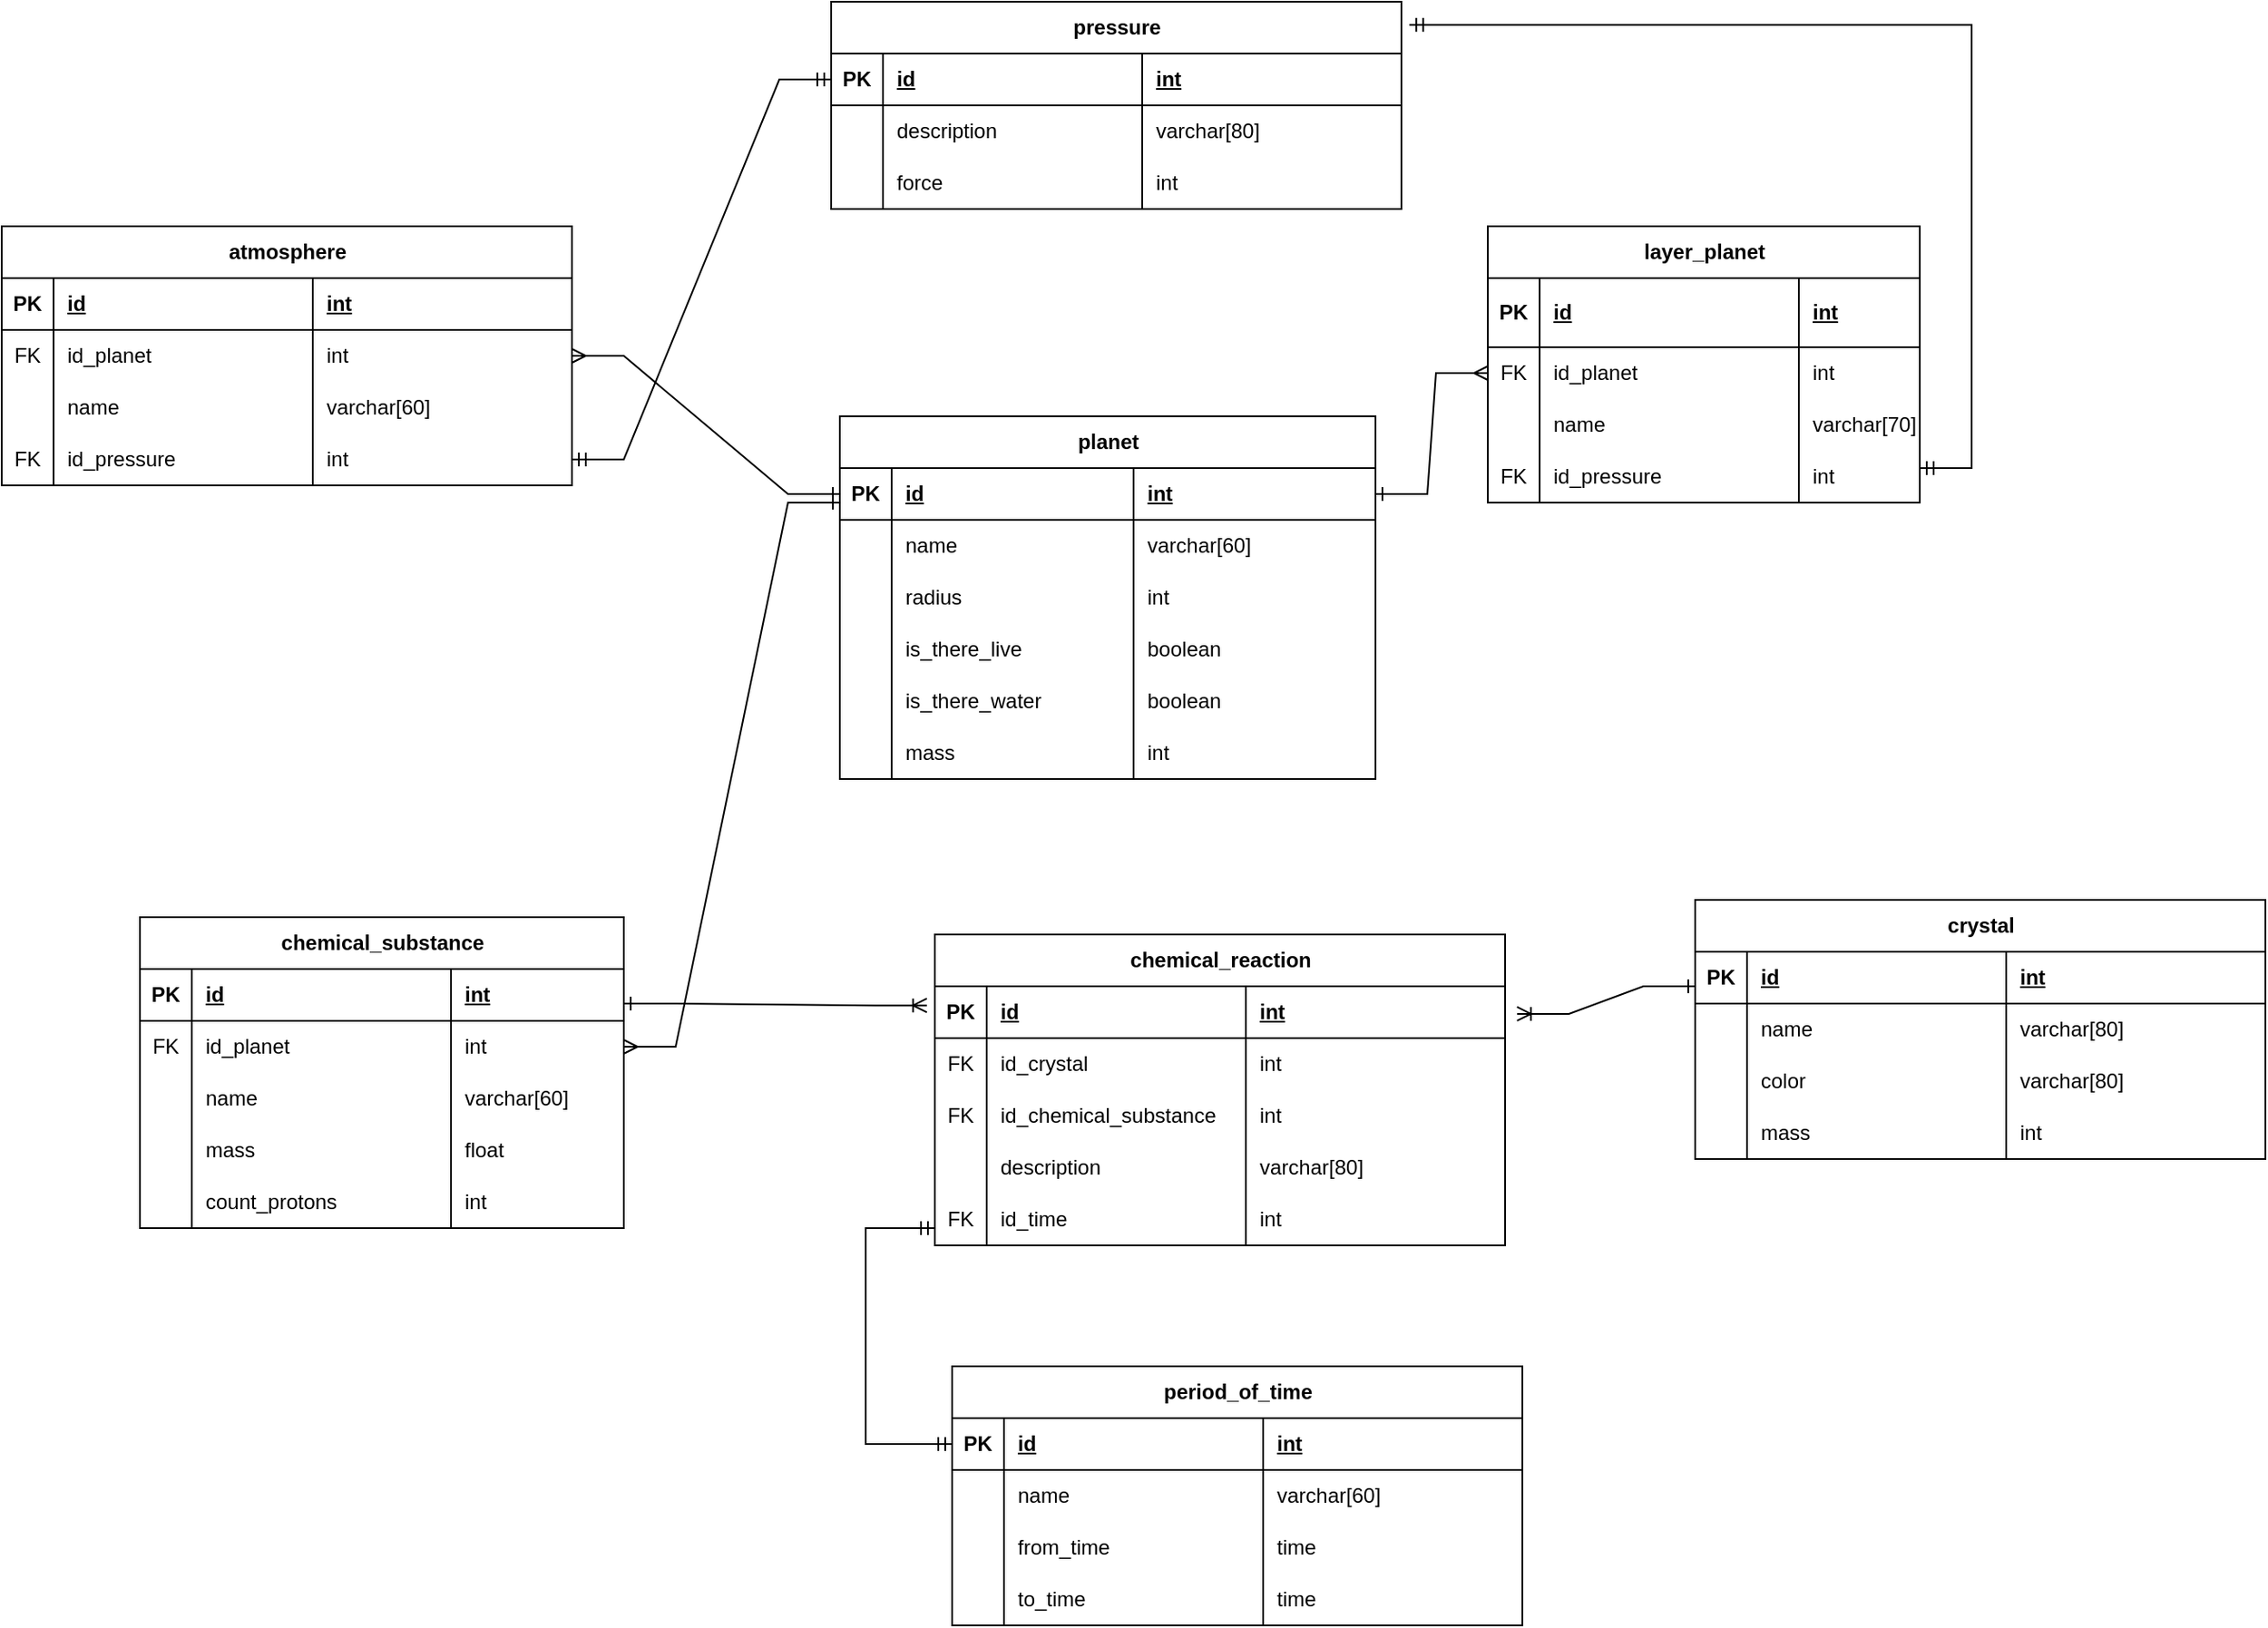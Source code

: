 <mxfile version="23.1.7" type="github">
  <diagram name="Page-1" id="sEF0sZVqAtdN_ilRNxeb">
    <mxGraphModel dx="2503" dy="998" grid="1" gridSize="10" guides="1" tooltips="1" connect="1" arrows="1" fold="1" page="1" pageScale="1" pageWidth="2000" pageHeight="2000" math="0" shadow="0">
      <root>
        <mxCell id="0" />
        <mxCell id="1" parent="0" />
        <mxCell id="3L9jaRIQEaaGkPaA2LNm-143" value="" style="edgeStyle=entityRelationEdgeStyle;fontSize=12;html=1;endArrow=ERone;startArrow=ERmany;rounded=0;endFill=0;exitX=1;exitY=0.5;exitDx=0;exitDy=0;" edge="1" parent="1" source="3L9jaRIQEaaGkPaA2LNm-86">
          <mxGeometry width="100" height="100" relative="1" as="geometry">
            <mxPoint x="670" y="930" as="sourcePoint" />
            <mxPoint x="915" y="620" as="targetPoint" />
          </mxGeometry>
        </mxCell>
        <mxCell id="3L9jaRIQEaaGkPaA2LNm-1" value="planet" style="shape=table;startSize=30;container=1;collapsible=1;childLayout=tableLayout;fixedRows=1;rowLines=0;fontStyle=1;align=center;resizeLast=1;html=1;verticalAlign=middle;horizontal=1;fontFamily=Helvetica;labelBorderColor=none;labelBackgroundColor=none;" vertex="1" parent="1">
          <mxGeometry x="915" y="570" width="310" height="210" as="geometry" />
        </mxCell>
        <mxCell id="3L9jaRIQEaaGkPaA2LNm-2" value="" style="shape=tableRow;horizontal=0;startSize=0;swimlaneHead=0;swimlaneBody=0;fillColor=none;collapsible=0;dropTarget=0;points=[[0,0.5],[1,0.5]];portConstraint=eastwest;top=0;left=0;right=0;bottom=1;" vertex="1" parent="3L9jaRIQEaaGkPaA2LNm-1">
          <mxGeometry y="30" width="310" height="30" as="geometry" />
        </mxCell>
        <mxCell id="3L9jaRIQEaaGkPaA2LNm-3" value="PK" style="shape=partialRectangle;connectable=0;fillColor=none;top=0;left=0;bottom=0;right=0;fontStyle=1;overflow=hidden;whiteSpace=wrap;html=1;" vertex="1" parent="3L9jaRIQEaaGkPaA2LNm-2">
          <mxGeometry width="30" height="30" as="geometry">
            <mxRectangle width="30" height="30" as="alternateBounds" />
          </mxGeometry>
        </mxCell>
        <mxCell id="3L9jaRIQEaaGkPaA2LNm-4" value="id" style="shape=partialRectangle;connectable=0;fillColor=none;top=0;left=0;bottom=0;right=0;align=left;spacingLeft=6;fontStyle=5;overflow=hidden;whiteSpace=wrap;html=1;" vertex="1" parent="3L9jaRIQEaaGkPaA2LNm-2">
          <mxGeometry x="30" width="140" height="30" as="geometry">
            <mxRectangle width="140" height="30" as="alternateBounds" />
          </mxGeometry>
        </mxCell>
        <mxCell id="3L9jaRIQEaaGkPaA2LNm-181" value="int" style="shape=partialRectangle;connectable=0;fillColor=none;top=0;left=0;bottom=0;right=0;align=left;spacingLeft=6;fontStyle=5;overflow=hidden;whiteSpace=wrap;html=1;" vertex="1" parent="3L9jaRIQEaaGkPaA2LNm-2">
          <mxGeometry x="170" width="140" height="30" as="geometry">
            <mxRectangle width="140" height="30" as="alternateBounds" />
          </mxGeometry>
        </mxCell>
        <mxCell id="3L9jaRIQEaaGkPaA2LNm-5" value="" style="shape=tableRow;horizontal=0;startSize=0;swimlaneHead=0;swimlaneBody=0;fillColor=none;collapsible=0;dropTarget=0;points=[[0,0.5],[1,0.5]];portConstraint=eastwest;top=0;left=0;right=0;bottom=0;" vertex="1" parent="3L9jaRIQEaaGkPaA2LNm-1">
          <mxGeometry y="60" width="310" height="30" as="geometry" />
        </mxCell>
        <mxCell id="3L9jaRIQEaaGkPaA2LNm-6" value="" style="shape=partialRectangle;connectable=0;fillColor=none;top=0;left=0;bottom=0;right=0;editable=1;overflow=hidden;whiteSpace=wrap;html=1;" vertex="1" parent="3L9jaRIQEaaGkPaA2LNm-5">
          <mxGeometry width="30" height="30" as="geometry">
            <mxRectangle width="30" height="30" as="alternateBounds" />
          </mxGeometry>
        </mxCell>
        <mxCell id="3L9jaRIQEaaGkPaA2LNm-7" value="name" style="shape=partialRectangle;connectable=0;fillColor=none;top=0;left=0;bottom=0;right=0;align=left;spacingLeft=6;overflow=hidden;whiteSpace=wrap;html=1;" vertex="1" parent="3L9jaRIQEaaGkPaA2LNm-5">
          <mxGeometry x="30" width="140" height="30" as="geometry">
            <mxRectangle width="140" height="30" as="alternateBounds" />
          </mxGeometry>
        </mxCell>
        <mxCell id="3L9jaRIQEaaGkPaA2LNm-182" value="varchar[60]" style="shape=partialRectangle;connectable=0;fillColor=none;top=0;left=0;bottom=0;right=0;align=left;spacingLeft=6;overflow=hidden;whiteSpace=wrap;html=1;" vertex="1" parent="3L9jaRIQEaaGkPaA2LNm-5">
          <mxGeometry x="170" width="140" height="30" as="geometry">
            <mxRectangle width="140" height="30" as="alternateBounds" />
          </mxGeometry>
        </mxCell>
        <mxCell id="3L9jaRIQEaaGkPaA2LNm-8" value="" style="shape=tableRow;horizontal=0;startSize=0;swimlaneHead=0;swimlaneBody=0;fillColor=none;collapsible=0;dropTarget=0;points=[[0,0.5],[1,0.5]];portConstraint=eastwest;top=0;left=0;right=0;bottom=0;" vertex="1" parent="3L9jaRIQEaaGkPaA2LNm-1">
          <mxGeometry y="90" width="310" height="30" as="geometry" />
        </mxCell>
        <mxCell id="3L9jaRIQEaaGkPaA2LNm-9" value="" style="shape=partialRectangle;connectable=0;fillColor=none;top=0;left=0;bottom=0;right=0;editable=1;overflow=hidden;whiteSpace=wrap;html=1;" vertex="1" parent="3L9jaRIQEaaGkPaA2LNm-8">
          <mxGeometry width="30" height="30" as="geometry">
            <mxRectangle width="30" height="30" as="alternateBounds" />
          </mxGeometry>
        </mxCell>
        <mxCell id="3L9jaRIQEaaGkPaA2LNm-10" value="radius" style="shape=partialRectangle;connectable=0;fillColor=none;top=0;left=0;bottom=0;right=0;align=left;spacingLeft=6;overflow=hidden;whiteSpace=wrap;html=1;" vertex="1" parent="3L9jaRIQEaaGkPaA2LNm-8">
          <mxGeometry x="30" width="140" height="30" as="geometry">
            <mxRectangle width="140" height="30" as="alternateBounds" />
          </mxGeometry>
        </mxCell>
        <mxCell id="3L9jaRIQEaaGkPaA2LNm-183" value="int" style="shape=partialRectangle;connectable=0;fillColor=none;top=0;left=0;bottom=0;right=0;align=left;spacingLeft=6;overflow=hidden;whiteSpace=wrap;html=1;" vertex="1" parent="3L9jaRIQEaaGkPaA2LNm-8">
          <mxGeometry x="170" width="140" height="30" as="geometry">
            <mxRectangle width="140" height="30" as="alternateBounds" />
          </mxGeometry>
        </mxCell>
        <mxCell id="3L9jaRIQEaaGkPaA2LNm-11" value="" style="shape=tableRow;horizontal=0;startSize=0;swimlaneHead=0;swimlaneBody=0;fillColor=none;collapsible=0;dropTarget=0;points=[[0,0.5],[1,0.5]];portConstraint=eastwest;top=0;left=0;right=0;bottom=0;" vertex="1" parent="3L9jaRIQEaaGkPaA2LNm-1">
          <mxGeometry y="120" width="310" height="30" as="geometry" />
        </mxCell>
        <mxCell id="3L9jaRIQEaaGkPaA2LNm-12" value="" style="shape=partialRectangle;connectable=0;fillColor=none;top=0;left=0;bottom=0;right=0;editable=1;overflow=hidden;whiteSpace=wrap;html=1;" vertex="1" parent="3L9jaRIQEaaGkPaA2LNm-11">
          <mxGeometry width="30" height="30" as="geometry">
            <mxRectangle width="30" height="30" as="alternateBounds" />
          </mxGeometry>
        </mxCell>
        <mxCell id="3L9jaRIQEaaGkPaA2LNm-13" value="is_there_live" style="shape=partialRectangle;connectable=0;fillColor=none;top=0;left=0;bottom=0;right=0;align=left;spacingLeft=6;overflow=hidden;whiteSpace=wrap;html=1;" vertex="1" parent="3L9jaRIQEaaGkPaA2LNm-11">
          <mxGeometry x="30" width="140" height="30" as="geometry">
            <mxRectangle width="140" height="30" as="alternateBounds" />
          </mxGeometry>
        </mxCell>
        <mxCell id="3L9jaRIQEaaGkPaA2LNm-184" value="boolean" style="shape=partialRectangle;connectable=0;fillColor=none;top=0;left=0;bottom=0;right=0;align=left;spacingLeft=6;overflow=hidden;whiteSpace=wrap;html=1;" vertex="1" parent="3L9jaRIQEaaGkPaA2LNm-11">
          <mxGeometry x="170" width="140" height="30" as="geometry">
            <mxRectangle width="140" height="30" as="alternateBounds" />
          </mxGeometry>
        </mxCell>
        <mxCell id="3L9jaRIQEaaGkPaA2LNm-37" style="shape=tableRow;horizontal=0;startSize=0;swimlaneHead=0;swimlaneBody=0;fillColor=none;collapsible=0;dropTarget=0;points=[[0,0.5],[1,0.5]];portConstraint=eastwest;top=0;left=0;right=0;bottom=0;" vertex="1" parent="3L9jaRIQEaaGkPaA2LNm-1">
          <mxGeometry y="150" width="310" height="30" as="geometry" />
        </mxCell>
        <mxCell id="3L9jaRIQEaaGkPaA2LNm-38" style="shape=partialRectangle;connectable=0;fillColor=none;top=0;left=0;bottom=0;right=0;editable=1;overflow=hidden;whiteSpace=wrap;html=1;" vertex="1" parent="3L9jaRIQEaaGkPaA2LNm-37">
          <mxGeometry width="30" height="30" as="geometry">
            <mxRectangle width="30" height="30" as="alternateBounds" />
          </mxGeometry>
        </mxCell>
        <mxCell id="3L9jaRIQEaaGkPaA2LNm-39" value="is_there_water" style="shape=partialRectangle;connectable=0;fillColor=none;top=0;left=0;bottom=0;right=0;align=left;spacingLeft=6;overflow=hidden;whiteSpace=wrap;html=1;" vertex="1" parent="3L9jaRIQEaaGkPaA2LNm-37">
          <mxGeometry x="30" width="140" height="30" as="geometry">
            <mxRectangle width="140" height="30" as="alternateBounds" />
          </mxGeometry>
        </mxCell>
        <mxCell id="3L9jaRIQEaaGkPaA2LNm-185" value="boolean" style="shape=partialRectangle;connectable=0;fillColor=none;top=0;left=0;bottom=0;right=0;align=left;spacingLeft=6;overflow=hidden;whiteSpace=wrap;html=1;" vertex="1" parent="3L9jaRIQEaaGkPaA2LNm-37">
          <mxGeometry x="170" width="140" height="30" as="geometry">
            <mxRectangle width="140" height="30" as="alternateBounds" />
          </mxGeometry>
        </mxCell>
        <mxCell id="3L9jaRIQEaaGkPaA2LNm-40" style="shape=tableRow;horizontal=0;startSize=0;swimlaneHead=0;swimlaneBody=0;fillColor=none;collapsible=0;dropTarget=0;points=[[0,0.5],[1,0.5]];portConstraint=eastwest;top=0;left=0;right=0;bottom=0;" vertex="1" parent="3L9jaRIQEaaGkPaA2LNm-1">
          <mxGeometry y="180" width="310" height="30" as="geometry" />
        </mxCell>
        <mxCell id="3L9jaRIQEaaGkPaA2LNm-41" style="shape=partialRectangle;connectable=0;fillColor=none;top=0;left=0;bottom=0;right=0;editable=1;overflow=hidden;whiteSpace=wrap;html=1;" vertex="1" parent="3L9jaRIQEaaGkPaA2LNm-40">
          <mxGeometry width="30" height="30" as="geometry">
            <mxRectangle width="30" height="30" as="alternateBounds" />
          </mxGeometry>
        </mxCell>
        <mxCell id="3L9jaRIQEaaGkPaA2LNm-42" value="mass" style="shape=partialRectangle;connectable=0;fillColor=none;top=0;left=0;bottom=0;right=0;align=left;spacingLeft=6;overflow=hidden;whiteSpace=wrap;html=1;" vertex="1" parent="3L9jaRIQEaaGkPaA2LNm-40">
          <mxGeometry x="30" width="140" height="30" as="geometry">
            <mxRectangle width="140" height="30" as="alternateBounds" />
          </mxGeometry>
        </mxCell>
        <mxCell id="3L9jaRIQEaaGkPaA2LNm-186" value="int" style="shape=partialRectangle;connectable=0;fillColor=none;top=0;left=0;bottom=0;right=0;align=left;spacingLeft=6;overflow=hidden;whiteSpace=wrap;html=1;" vertex="1" parent="3L9jaRIQEaaGkPaA2LNm-40">
          <mxGeometry x="170" width="140" height="30" as="geometry">
            <mxRectangle width="140" height="30" as="alternateBounds" />
          </mxGeometry>
        </mxCell>
        <mxCell id="3L9jaRIQEaaGkPaA2LNm-43" value="pressure" style="shape=table;startSize=30;container=1;collapsible=1;childLayout=tableLayout;fixedRows=1;rowLines=0;fontStyle=1;align=center;resizeLast=1;html=1;" vertex="1" parent="1">
          <mxGeometry x="910" y="330" width="330" height="120" as="geometry" />
        </mxCell>
        <mxCell id="3L9jaRIQEaaGkPaA2LNm-44" value="" style="shape=tableRow;horizontal=0;startSize=0;swimlaneHead=0;swimlaneBody=0;fillColor=none;collapsible=0;dropTarget=0;points=[[0,0.5],[1,0.5]];portConstraint=eastwest;top=0;left=0;right=0;bottom=1;" vertex="1" parent="3L9jaRIQEaaGkPaA2LNm-43">
          <mxGeometry y="30" width="330" height="30" as="geometry" />
        </mxCell>
        <mxCell id="3L9jaRIQEaaGkPaA2LNm-45" value="PK" style="shape=partialRectangle;connectable=0;fillColor=none;top=0;left=0;bottom=0;right=0;fontStyle=1;overflow=hidden;whiteSpace=wrap;html=1;" vertex="1" parent="3L9jaRIQEaaGkPaA2LNm-44">
          <mxGeometry width="30" height="30" as="geometry">
            <mxRectangle width="30" height="30" as="alternateBounds" />
          </mxGeometry>
        </mxCell>
        <mxCell id="3L9jaRIQEaaGkPaA2LNm-46" value="id" style="shape=partialRectangle;connectable=0;fillColor=none;top=0;left=0;bottom=0;right=0;align=left;spacingLeft=6;fontStyle=5;overflow=hidden;whiteSpace=wrap;html=1;" vertex="1" parent="3L9jaRIQEaaGkPaA2LNm-44">
          <mxGeometry x="30" width="150" height="30" as="geometry">
            <mxRectangle width="150" height="30" as="alternateBounds" />
          </mxGeometry>
        </mxCell>
        <mxCell id="3L9jaRIQEaaGkPaA2LNm-173" value="int" style="shape=partialRectangle;connectable=0;fillColor=none;top=0;left=0;bottom=0;right=0;align=left;spacingLeft=6;fontStyle=5;overflow=hidden;whiteSpace=wrap;html=1;" vertex="1" parent="3L9jaRIQEaaGkPaA2LNm-44">
          <mxGeometry x="180" width="150" height="30" as="geometry">
            <mxRectangle width="150" height="30" as="alternateBounds" />
          </mxGeometry>
        </mxCell>
        <mxCell id="3L9jaRIQEaaGkPaA2LNm-47" value="" style="shape=tableRow;horizontal=0;startSize=0;swimlaneHead=0;swimlaneBody=0;fillColor=none;collapsible=0;dropTarget=0;points=[[0,0.5],[1,0.5]];portConstraint=eastwest;top=0;left=0;right=0;bottom=0;" vertex="1" parent="3L9jaRIQEaaGkPaA2LNm-43">
          <mxGeometry y="60" width="330" height="30" as="geometry" />
        </mxCell>
        <mxCell id="3L9jaRIQEaaGkPaA2LNm-48" value="" style="shape=partialRectangle;connectable=0;fillColor=none;top=0;left=0;bottom=0;right=0;editable=1;overflow=hidden;whiteSpace=wrap;html=1;" vertex="1" parent="3L9jaRIQEaaGkPaA2LNm-47">
          <mxGeometry width="30" height="30" as="geometry">
            <mxRectangle width="30" height="30" as="alternateBounds" />
          </mxGeometry>
        </mxCell>
        <mxCell id="3L9jaRIQEaaGkPaA2LNm-49" value="description" style="shape=partialRectangle;connectable=0;fillColor=none;top=0;left=0;bottom=0;right=0;align=left;spacingLeft=6;overflow=hidden;whiteSpace=wrap;html=1;" vertex="1" parent="3L9jaRIQEaaGkPaA2LNm-47">
          <mxGeometry x="30" width="150" height="30" as="geometry">
            <mxRectangle width="150" height="30" as="alternateBounds" />
          </mxGeometry>
        </mxCell>
        <mxCell id="3L9jaRIQEaaGkPaA2LNm-174" value="varchar[80]" style="shape=partialRectangle;connectable=0;fillColor=none;top=0;left=0;bottom=0;right=0;align=left;spacingLeft=6;overflow=hidden;whiteSpace=wrap;html=1;" vertex="1" parent="3L9jaRIQEaaGkPaA2LNm-47">
          <mxGeometry x="180" width="150" height="30" as="geometry">
            <mxRectangle width="150" height="30" as="alternateBounds" />
          </mxGeometry>
        </mxCell>
        <mxCell id="3L9jaRIQEaaGkPaA2LNm-50" value="" style="shape=tableRow;horizontal=0;startSize=0;swimlaneHead=0;swimlaneBody=0;fillColor=none;collapsible=0;dropTarget=0;points=[[0,0.5],[1,0.5]];portConstraint=eastwest;top=0;left=0;right=0;bottom=0;" vertex="1" parent="3L9jaRIQEaaGkPaA2LNm-43">
          <mxGeometry y="90" width="330" height="30" as="geometry" />
        </mxCell>
        <mxCell id="3L9jaRIQEaaGkPaA2LNm-51" value="" style="shape=partialRectangle;connectable=0;fillColor=none;top=0;left=0;bottom=0;right=0;editable=1;overflow=hidden;whiteSpace=wrap;html=1;" vertex="1" parent="3L9jaRIQEaaGkPaA2LNm-50">
          <mxGeometry width="30" height="30" as="geometry">
            <mxRectangle width="30" height="30" as="alternateBounds" />
          </mxGeometry>
        </mxCell>
        <mxCell id="3L9jaRIQEaaGkPaA2LNm-52" value="force" style="shape=partialRectangle;connectable=0;fillColor=none;top=0;left=0;bottom=0;right=0;align=left;spacingLeft=6;overflow=hidden;whiteSpace=wrap;html=1;" vertex="1" parent="3L9jaRIQEaaGkPaA2LNm-50">
          <mxGeometry x="30" width="150" height="30" as="geometry">
            <mxRectangle width="150" height="30" as="alternateBounds" />
          </mxGeometry>
        </mxCell>
        <mxCell id="3L9jaRIQEaaGkPaA2LNm-175" value="int" style="shape=partialRectangle;connectable=0;fillColor=none;top=0;left=0;bottom=0;right=0;align=left;spacingLeft=6;overflow=hidden;whiteSpace=wrap;html=1;" vertex="1" parent="3L9jaRIQEaaGkPaA2LNm-50">
          <mxGeometry x="180" width="150" height="30" as="geometry">
            <mxRectangle width="150" height="30" as="alternateBounds" />
          </mxGeometry>
        </mxCell>
        <mxCell id="3L9jaRIQEaaGkPaA2LNm-56" value="layer_planet" style="shape=table;startSize=30;container=1;collapsible=1;childLayout=tableLayout;fixedRows=1;rowLines=0;fontStyle=1;align=center;resizeLast=1;html=1;" vertex="1" parent="1">
          <mxGeometry x="1290" y="460" width="250" height="160" as="geometry" />
        </mxCell>
        <mxCell id="3L9jaRIQEaaGkPaA2LNm-57" value="" style="shape=tableRow;horizontal=0;startSize=0;swimlaneHead=0;swimlaneBody=0;fillColor=none;collapsible=0;dropTarget=0;points=[[0,0.5],[1,0.5]];portConstraint=eastwest;top=0;left=0;right=0;bottom=1;" vertex="1" parent="3L9jaRIQEaaGkPaA2LNm-56">
          <mxGeometry y="30" width="250" height="40" as="geometry" />
        </mxCell>
        <mxCell id="3L9jaRIQEaaGkPaA2LNm-58" value="PK" style="shape=partialRectangle;connectable=0;fillColor=none;top=0;left=0;bottom=0;right=0;fontStyle=1;overflow=hidden;whiteSpace=wrap;html=1;" vertex="1" parent="3L9jaRIQEaaGkPaA2LNm-57">
          <mxGeometry width="30" height="40" as="geometry">
            <mxRectangle width="30" height="40" as="alternateBounds" />
          </mxGeometry>
        </mxCell>
        <mxCell id="3L9jaRIQEaaGkPaA2LNm-59" value="id" style="shape=partialRectangle;connectable=0;fillColor=none;top=0;left=0;bottom=0;right=0;align=left;spacingLeft=6;fontStyle=5;overflow=hidden;whiteSpace=wrap;html=1;" vertex="1" parent="3L9jaRIQEaaGkPaA2LNm-57">
          <mxGeometry x="30" width="150" height="40" as="geometry">
            <mxRectangle width="150" height="40" as="alternateBounds" />
          </mxGeometry>
        </mxCell>
        <mxCell id="3L9jaRIQEaaGkPaA2LNm-177" value="int" style="shape=partialRectangle;connectable=0;fillColor=none;top=0;left=0;bottom=0;right=0;align=left;spacingLeft=6;fontStyle=5;overflow=hidden;whiteSpace=wrap;html=1;" vertex="1" parent="3L9jaRIQEaaGkPaA2LNm-57">
          <mxGeometry x="180" width="70" height="40" as="geometry">
            <mxRectangle width="70" height="40" as="alternateBounds" />
          </mxGeometry>
        </mxCell>
        <mxCell id="3L9jaRIQEaaGkPaA2LNm-60" value="" style="shape=tableRow;horizontal=0;startSize=0;swimlaneHead=0;swimlaneBody=0;fillColor=none;collapsible=0;dropTarget=0;points=[[0,0.5],[1,0.5]];portConstraint=eastwest;top=0;left=0;right=0;bottom=0;" vertex="1" parent="3L9jaRIQEaaGkPaA2LNm-56">
          <mxGeometry y="70" width="250" height="30" as="geometry" />
        </mxCell>
        <mxCell id="3L9jaRIQEaaGkPaA2LNm-61" value="FK" style="shape=partialRectangle;connectable=0;fillColor=none;top=0;left=0;bottom=0;right=0;editable=1;overflow=hidden;whiteSpace=wrap;html=1;" vertex="1" parent="3L9jaRIQEaaGkPaA2LNm-60">
          <mxGeometry width="30" height="30" as="geometry">
            <mxRectangle width="30" height="30" as="alternateBounds" />
          </mxGeometry>
        </mxCell>
        <mxCell id="3L9jaRIQEaaGkPaA2LNm-62" value="id_planet" style="shape=partialRectangle;connectable=0;fillColor=none;top=0;left=0;bottom=0;right=0;align=left;spacingLeft=6;overflow=hidden;whiteSpace=wrap;html=1;" vertex="1" parent="3L9jaRIQEaaGkPaA2LNm-60">
          <mxGeometry x="30" width="150" height="30" as="geometry">
            <mxRectangle width="150" height="30" as="alternateBounds" />
          </mxGeometry>
        </mxCell>
        <mxCell id="3L9jaRIQEaaGkPaA2LNm-178" value="int" style="shape=partialRectangle;connectable=0;fillColor=none;top=0;left=0;bottom=0;right=0;align=left;spacingLeft=6;overflow=hidden;whiteSpace=wrap;html=1;" vertex="1" parent="3L9jaRIQEaaGkPaA2LNm-60">
          <mxGeometry x="180" width="70" height="30" as="geometry">
            <mxRectangle width="70" height="30" as="alternateBounds" />
          </mxGeometry>
        </mxCell>
        <mxCell id="3L9jaRIQEaaGkPaA2LNm-63" value="" style="shape=tableRow;horizontal=0;startSize=0;swimlaneHead=0;swimlaneBody=0;fillColor=none;collapsible=0;dropTarget=0;points=[[0,0.5],[1,0.5]];portConstraint=eastwest;top=0;left=0;right=0;bottom=0;" vertex="1" parent="3L9jaRIQEaaGkPaA2LNm-56">
          <mxGeometry y="100" width="250" height="30" as="geometry" />
        </mxCell>
        <mxCell id="3L9jaRIQEaaGkPaA2LNm-64" value="" style="shape=partialRectangle;connectable=0;fillColor=none;top=0;left=0;bottom=0;right=0;editable=1;overflow=hidden;whiteSpace=wrap;html=1;" vertex="1" parent="3L9jaRIQEaaGkPaA2LNm-63">
          <mxGeometry width="30" height="30" as="geometry">
            <mxRectangle width="30" height="30" as="alternateBounds" />
          </mxGeometry>
        </mxCell>
        <mxCell id="3L9jaRIQEaaGkPaA2LNm-65" value="name" style="shape=partialRectangle;connectable=0;fillColor=none;top=0;left=0;bottom=0;right=0;align=left;spacingLeft=6;overflow=hidden;whiteSpace=wrap;html=1;" vertex="1" parent="3L9jaRIQEaaGkPaA2LNm-63">
          <mxGeometry x="30" width="150" height="30" as="geometry">
            <mxRectangle width="150" height="30" as="alternateBounds" />
          </mxGeometry>
        </mxCell>
        <mxCell id="3L9jaRIQEaaGkPaA2LNm-179" value="varchar[70]" style="shape=partialRectangle;connectable=0;fillColor=none;top=0;left=0;bottom=0;right=0;align=left;spacingLeft=6;overflow=hidden;whiteSpace=wrap;html=1;" vertex="1" parent="3L9jaRIQEaaGkPaA2LNm-63">
          <mxGeometry x="180" width="70" height="30" as="geometry">
            <mxRectangle width="70" height="30" as="alternateBounds" />
          </mxGeometry>
        </mxCell>
        <mxCell id="3L9jaRIQEaaGkPaA2LNm-66" value="" style="shape=tableRow;horizontal=0;startSize=0;swimlaneHead=0;swimlaneBody=0;fillColor=none;collapsible=0;dropTarget=0;points=[[0,0.5],[1,0.5]];portConstraint=eastwest;top=0;left=0;right=0;bottom=0;" vertex="1" parent="3L9jaRIQEaaGkPaA2LNm-56">
          <mxGeometry y="130" width="250" height="30" as="geometry" />
        </mxCell>
        <mxCell id="3L9jaRIQEaaGkPaA2LNm-67" value="FK" style="shape=partialRectangle;connectable=0;fillColor=none;top=0;left=0;bottom=0;right=0;editable=1;overflow=hidden;whiteSpace=wrap;html=1;" vertex="1" parent="3L9jaRIQEaaGkPaA2LNm-66">
          <mxGeometry width="30" height="30" as="geometry">
            <mxRectangle width="30" height="30" as="alternateBounds" />
          </mxGeometry>
        </mxCell>
        <mxCell id="3L9jaRIQEaaGkPaA2LNm-68" value="id_pressure" style="shape=partialRectangle;connectable=0;fillColor=none;top=0;left=0;bottom=0;right=0;align=left;spacingLeft=6;overflow=hidden;whiteSpace=wrap;html=1;" vertex="1" parent="3L9jaRIQEaaGkPaA2LNm-66">
          <mxGeometry x="30" width="150" height="30" as="geometry">
            <mxRectangle width="150" height="30" as="alternateBounds" />
          </mxGeometry>
        </mxCell>
        <mxCell id="3L9jaRIQEaaGkPaA2LNm-180" value="int" style="shape=partialRectangle;connectable=0;fillColor=none;top=0;left=0;bottom=0;right=0;align=left;spacingLeft=6;overflow=hidden;whiteSpace=wrap;html=1;" vertex="1" parent="3L9jaRIQEaaGkPaA2LNm-66">
          <mxGeometry x="180" width="70" height="30" as="geometry">
            <mxRectangle width="70" height="30" as="alternateBounds" />
          </mxGeometry>
        </mxCell>
        <mxCell id="3L9jaRIQEaaGkPaA2LNm-69" value="atmosphere" style="shape=table;startSize=30;container=1;collapsible=1;childLayout=tableLayout;fixedRows=1;rowLines=0;fontStyle=1;align=center;resizeLast=1;html=1;" vertex="1" parent="1">
          <mxGeometry x="430" y="460" width="330" height="150" as="geometry" />
        </mxCell>
        <mxCell id="3L9jaRIQEaaGkPaA2LNm-70" value="" style="shape=tableRow;horizontal=0;startSize=0;swimlaneHead=0;swimlaneBody=0;fillColor=none;collapsible=0;dropTarget=0;points=[[0,0.5],[1,0.5]];portConstraint=eastwest;top=0;left=0;right=0;bottom=1;" vertex="1" parent="3L9jaRIQEaaGkPaA2LNm-69">
          <mxGeometry y="30" width="330" height="30" as="geometry" />
        </mxCell>
        <mxCell id="3L9jaRIQEaaGkPaA2LNm-71" value="PK" style="shape=partialRectangle;connectable=0;fillColor=none;top=0;left=0;bottom=0;right=0;fontStyle=1;overflow=hidden;whiteSpace=wrap;html=1;" vertex="1" parent="3L9jaRIQEaaGkPaA2LNm-70">
          <mxGeometry width="30" height="30" as="geometry">
            <mxRectangle width="30" height="30" as="alternateBounds" />
          </mxGeometry>
        </mxCell>
        <mxCell id="3L9jaRIQEaaGkPaA2LNm-72" value="id" style="shape=partialRectangle;connectable=0;fillColor=none;top=0;left=0;bottom=0;right=0;align=left;spacingLeft=6;fontStyle=5;overflow=hidden;whiteSpace=wrap;html=1;" vertex="1" parent="3L9jaRIQEaaGkPaA2LNm-70">
          <mxGeometry x="30" width="150" height="30" as="geometry">
            <mxRectangle width="150" height="30" as="alternateBounds" />
          </mxGeometry>
        </mxCell>
        <mxCell id="3L9jaRIQEaaGkPaA2LNm-166" value="int" style="shape=partialRectangle;connectable=0;fillColor=none;top=0;left=0;bottom=0;right=0;align=left;spacingLeft=6;fontStyle=5;overflow=hidden;whiteSpace=wrap;html=1;" vertex="1" parent="3L9jaRIQEaaGkPaA2LNm-70">
          <mxGeometry x="180" width="150" height="30" as="geometry">
            <mxRectangle width="150" height="30" as="alternateBounds" />
          </mxGeometry>
        </mxCell>
        <mxCell id="3L9jaRIQEaaGkPaA2LNm-73" value="" style="shape=tableRow;horizontal=0;startSize=0;swimlaneHead=0;swimlaneBody=0;fillColor=none;collapsible=0;dropTarget=0;points=[[0,0.5],[1,0.5]];portConstraint=eastwest;top=0;left=0;right=0;bottom=0;" vertex="1" parent="3L9jaRIQEaaGkPaA2LNm-69">
          <mxGeometry y="60" width="330" height="30" as="geometry" />
        </mxCell>
        <mxCell id="3L9jaRIQEaaGkPaA2LNm-74" value="FK" style="shape=partialRectangle;connectable=0;fillColor=none;top=0;left=0;bottom=0;right=0;editable=1;overflow=hidden;whiteSpace=wrap;html=1;" vertex="1" parent="3L9jaRIQEaaGkPaA2LNm-73">
          <mxGeometry width="30" height="30" as="geometry">
            <mxRectangle width="30" height="30" as="alternateBounds" />
          </mxGeometry>
        </mxCell>
        <mxCell id="3L9jaRIQEaaGkPaA2LNm-75" value="id_planet" style="shape=partialRectangle;connectable=0;fillColor=none;top=0;left=0;bottom=0;right=0;align=left;spacingLeft=6;overflow=hidden;whiteSpace=wrap;html=1;" vertex="1" parent="3L9jaRIQEaaGkPaA2LNm-73">
          <mxGeometry x="30" width="150" height="30" as="geometry">
            <mxRectangle width="150" height="30" as="alternateBounds" />
          </mxGeometry>
        </mxCell>
        <mxCell id="3L9jaRIQEaaGkPaA2LNm-167" value="int" style="shape=partialRectangle;connectable=0;fillColor=none;top=0;left=0;bottom=0;right=0;align=left;spacingLeft=6;overflow=hidden;whiteSpace=wrap;html=1;" vertex="1" parent="3L9jaRIQEaaGkPaA2LNm-73">
          <mxGeometry x="180" width="150" height="30" as="geometry">
            <mxRectangle width="150" height="30" as="alternateBounds" />
          </mxGeometry>
        </mxCell>
        <mxCell id="3L9jaRIQEaaGkPaA2LNm-76" value="" style="shape=tableRow;horizontal=0;startSize=0;swimlaneHead=0;swimlaneBody=0;fillColor=none;collapsible=0;dropTarget=0;points=[[0,0.5],[1,0.5]];portConstraint=eastwest;top=0;left=0;right=0;bottom=0;" vertex="1" parent="3L9jaRIQEaaGkPaA2LNm-69">
          <mxGeometry y="90" width="330" height="30" as="geometry" />
        </mxCell>
        <mxCell id="3L9jaRIQEaaGkPaA2LNm-77" value="" style="shape=partialRectangle;connectable=0;fillColor=none;top=0;left=0;bottom=0;right=0;editable=1;overflow=hidden;whiteSpace=wrap;html=1;" vertex="1" parent="3L9jaRIQEaaGkPaA2LNm-76">
          <mxGeometry width="30" height="30" as="geometry">
            <mxRectangle width="30" height="30" as="alternateBounds" />
          </mxGeometry>
        </mxCell>
        <mxCell id="3L9jaRIQEaaGkPaA2LNm-78" value="name" style="shape=partialRectangle;connectable=0;fillColor=none;top=0;left=0;bottom=0;right=0;align=left;spacingLeft=6;overflow=hidden;whiteSpace=wrap;html=1;" vertex="1" parent="3L9jaRIQEaaGkPaA2LNm-76">
          <mxGeometry x="30" width="150" height="30" as="geometry">
            <mxRectangle width="150" height="30" as="alternateBounds" />
          </mxGeometry>
        </mxCell>
        <mxCell id="3L9jaRIQEaaGkPaA2LNm-168" value="varchar[60]" style="shape=partialRectangle;connectable=0;fillColor=none;top=0;left=0;bottom=0;right=0;align=left;spacingLeft=6;overflow=hidden;whiteSpace=wrap;html=1;" vertex="1" parent="3L9jaRIQEaaGkPaA2LNm-76">
          <mxGeometry x="180" width="150" height="30" as="geometry">
            <mxRectangle width="150" height="30" as="alternateBounds" />
          </mxGeometry>
        </mxCell>
        <mxCell id="3L9jaRIQEaaGkPaA2LNm-79" value="" style="shape=tableRow;horizontal=0;startSize=0;swimlaneHead=0;swimlaneBody=0;fillColor=none;collapsible=0;dropTarget=0;points=[[0,0.5],[1,0.5]];portConstraint=eastwest;top=0;left=0;right=0;bottom=0;" vertex="1" parent="3L9jaRIQEaaGkPaA2LNm-69">
          <mxGeometry y="120" width="330" height="30" as="geometry" />
        </mxCell>
        <mxCell id="3L9jaRIQEaaGkPaA2LNm-80" value="FK" style="shape=partialRectangle;connectable=0;fillColor=none;top=0;left=0;bottom=0;right=0;editable=1;overflow=hidden;whiteSpace=wrap;html=1;" vertex="1" parent="3L9jaRIQEaaGkPaA2LNm-79">
          <mxGeometry width="30" height="30" as="geometry">
            <mxRectangle width="30" height="30" as="alternateBounds" />
          </mxGeometry>
        </mxCell>
        <mxCell id="3L9jaRIQEaaGkPaA2LNm-81" value="id_pressure" style="shape=partialRectangle;connectable=0;fillColor=none;top=0;left=0;bottom=0;right=0;align=left;spacingLeft=6;overflow=hidden;whiteSpace=wrap;html=1;" vertex="1" parent="3L9jaRIQEaaGkPaA2LNm-79">
          <mxGeometry x="30" width="150" height="30" as="geometry">
            <mxRectangle width="150" height="30" as="alternateBounds" />
          </mxGeometry>
        </mxCell>
        <mxCell id="3L9jaRIQEaaGkPaA2LNm-169" value="int" style="shape=partialRectangle;connectable=0;fillColor=none;top=0;left=0;bottom=0;right=0;align=left;spacingLeft=6;overflow=hidden;whiteSpace=wrap;html=1;" vertex="1" parent="3L9jaRIQEaaGkPaA2LNm-79">
          <mxGeometry x="180" width="150" height="30" as="geometry">
            <mxRectangle width="150" height="30" as="alternateBounds" />
          </mxGeometry>
        </mxCell>
        <mxCell id="3L9jaRIQEaaGkPaA2LNm-82" value="chemical_substance" style="shape=table;startSize=30;container=1;collapsible=1;childLayout=tableLayout;fixedRows=1;rowLines=0;fontStyle=1;align=center;resizeLast=1;html=1;" vertex="1" parent="1">
          <mxGeometry x="510" y="860" width="280" height="180" as="geometry" />
        </mxCell>
        <mxCell id="3L9jaRIQEaaGkPaA2LNm-83" value="" style="shape=tableRow;horizontal=0;startSize=0;swimlaneHead=0;swimlaneBody=0;fillColor=none;collapsible=0;dropTarget=0;points=[[0,0.5],[1,0.5]];portConstraint=eastwest;top=0;left=0;right=0;bottom=1;" vertex="1" parent="3L9jaRIQEaaGkPaA2LNm-82">
          <mxGeometry y="30" width="280" height="30" as="geometry" />
        </mxCell>
        <mxCell id="3L9jaRIQEaaGkPaA2LNm-84" value="PK" style="shape=partialRectangle;connectable=0;fillColor=none;top=0;left=0;bottom=0;right=0;fontStyle=1;overflow=hidden;whiteSpace=wrap;html=1;" vertex="1" parent="3L9jaRIQEaaGkPaA2LNm-83">
          <mxGeometry width="30" height="30" as="geometry">
            <mxRectangle width="30" height="30" as="alternateBounds" />
          </mxGeometry>
        </mxCell>
        <mxCell id="3L9jaRIQEaaGkPaA2LNm-85" value="id" style="shape=partialRectangle;connectable=0;fillColor=none;top=0;left=0;bottom=0;right=0;align=left;spacingLeft=6;fontStyle=5;overflow=hidden;whiteSpace=wrap;html=1;" vertex="1" parent="3L9jaRIQEaaGkPaA2LNm-83">
          <mxGeometry x="30" width="150" height="30" as="geometry">
            <mxRectangle width="150" height="30" as="alternateBounds" />
          </mxGeometry>
        </mxCell>
        <mxCell id="3L9jaRIQEaaGkPaA2LNm-161" value="int" style="shape=partialRectangle;connectable=0;fillColor=none;top=0;left=0;bottom=0;right=0;align=left;spacingLeft=6;fontStyle=5;overflow=hidden;whiteSpace=wrap;html=1;" vertex="1" parent="3L9jaRIQEaaGkPaA2LNm-83">
          <mxGeometry x="180" width="100" height="30" as="geometry">
            <mxRectangle width="100" height="30" as="alternateBounds" />
          </mxGeometry>
        </mxCell>
        <mxCell id="3L9jaRIQEaaGkPaA2LNm-86" value="" style="shape=tableRow;horizontal=0;startSize=0;swimlaneHead=0;swimlaneBody=0;fillColor=none;collapsible=0;dropTarget=0;points=[[0,0.5],[1,0.5]];portConstraint=eastwest;top=0;left=0;right=0;bottom=0;" vertex="1" parent="3L9jaRIQEaaGkPaA2LNm-82">
          <mxGeometry y="60" width="280" height="30" as="geometry" />
        </mxCell>
        <mxCell id="3L9jaRIQEaaGkPaA2LNm-87" value="FK" style="shape=partialRectangle;connectable=0;fillColor=none;top=0;left=0;bottom=0;right=0;editable=1;overflow=hidden;whiteSpace=wrap;html=1;" vertex="1" parent="3L9jaRIQEaaGkPaA2LNm-86">
          <mxGeometry width="30" height="30" as="geometry">
            <mxRectangle width="30" height="30" as="alternateBounds" />
          </mxGeometry>
        </mxCell>
        <mxCell id="3L9jaRIQEaaGkPaA2LNm-88" value="id_planet" style="shape=partialRectangle;connectable=0;fillColor=none;top=0;left=0;bottom=0;right=0;align=left;spacingLeft=6;overflow=hidden;whiteSpace=wrap;html=1;" vertex="1" parent="3L9jaRIQEaaGkPaA2LNm-86">
          <mxGeometry x="30" width="150" height="30" as="geometry">
            <mxRectangle width="150" height="30" as="alternateBounds" />
          </mxGeometry>
        </mxCell>
        <mxCell id="3L9jaRIQEaaGkPaA2LNm-162" value="int" style="shape=partialRectangle;connectable=0;fillColor=none;top=0;left=0;bottom=0;right=0;align=left;spacingLeft=6;overflow=hidden;whiteSpace=wrap;html=1;" vertex="1" parent="3L9jaRIQEaaGkPaA2LNm-86">
          <mxGeometry x="180" width="100" height="30" as="geometry">
            <mxRectangle width="100" height="30" as="alternateBounds" />
          </mxGeometry>
        </mxCell>
        <mxCell id="3L9jaRIQEaaGkPaA2LNm-89" value="" style="shape=tableRow;horizontal=0;startSize=0;swimlaneHead=0;swimlaneBody=0;fillColor=none;collapsible=0;dropTarget=0;points=[[0,0.5],[1,0.5]];portConstraint=eastwest;top=0;left=0;right=0;bottom=0;" vertex="1" parent="3L9jaRIQEaaGkPaA2LNm-82">
          <mxGeometry y="90" width="280" height="30" as="geometry" />
        </mxCell>
        <mxCell id="3L9jaRIQEaaGkPaA2LNm-90" value="" style="shape=partialRectangle;connectable=0;fillColor=none;top=0;left=0;bottom=0;right=0;editable=1;overflow=hidden;whiteSpace=wrap;html=1;" vertex="1" parent="3L9jaRIQEaaGkPaA2LNm-89">
          <mxGeometry width="30" height="30" as="geometry">
            <mxRectangle width="30" height="30" as="alternateBounds" />
          </mxGeometry>
        </mxCell>
        <mxCell id="3L9jaRIQEaaGkPaA2LNm-91" value="name" style="shape=partialRectangle;connectable=0;fillColor=none;top=0;left=0;bottom=0;right=0;align=left;spacingLeft=6;overflow=hidden;whiteSpace=wrap;html=1;" vertex="1" parent="3L9jaRIQEaaGkPaA2LNm-89">
          <mxGeometry x="30" width="150" height="30" as="geometry">
            <mxRectangle width="150" height="30" as="alternateBounds" />
          </mxGeometry>
        </mxCell>
        <mxCell id="3L9jaRIQEaaGkPaA2LNm-163" value="varchar[60]" style="shape=partialRectangle;connectable=0;fillColor=none;top=0;left=0;bottom=0;right=0;align=left;spacingLeft=6;overflow=hidden;whiteSpace=wrap;html=1;" vertex="1" parent="3L9jaRIQEaaGkPaA2LNm-89">
          <mxGeometry x="180" width="100" height="30" as="geometry">
            <mxRectangle width="100" height="30" as="alternateBounds" />
          </mxGeometry>
        </mxCell>
        <mxCell id="3L9jaRIQEaaGkPaA2LNm-92" value="" style="shape=tableRow;horizontal=0;startSize=0;swimlaneHead=0;swimlaneBody=0;fillColor=none;collapsible=0;dropTarget=0;points=[[0,0.5],[1,0.5]];portConstraint=eastwest;top=0;left=0;right=0;bottom=0;" vertex="1" parent="3L9jaRIQEaaGkPaA2LNm-82">
          <mxGeometry y="120" width="280" height="30" as="geometry" />
        </mxCell>
        <mxCell id="3L9jaRIQEaaGkPaA2LNm-93" value="" style="shape=partialRectangle;connectable=0;fillColor=none;top=0;left=0;bottom=0;right=0;editable=1;overflow=hidden;whiteSpace=wrap;html=1;" vertex="1" parent="3L9jaRIQEaaGkPaA2LNm-92">
          <mxGeometry width="30" height="30" as="geometry">
            <mxRectangle width="30" height="30" as="alternateBounds" />
          </mxGeometry>
        </mxCell>
        <mxCell id="3L9jaRIQEaaGkPaA2LNm-94" value="mass" style="shape=partialRectangle;connectable=0;fillColor=none;top=0;left=0;bottom=0;right=0;align=left;spacingLeft=6;overflow=hidden;whiteSpace=wrap;html=1;" vertex="1" parent="3L9jaRIQEaaGkPaA2LNm-92">
          <mxGeometry x="30" width="150" height="30" as="geometry">
            <mxRectangle width="150" height="30" as="alternateBounds" />
          </mxGeometry>
        </mxCell>
        <mxCell id="3L9jaRIQEaaGkPaA2LNm-164" value="float" style="shape=partialRectangle;connectable=0;fillColor=none;top=0;left=0;bottom=0;right=0;align=left;spacingLeft=6;overflow=hidden;whiteSpace=wrap;html=1;" vertex="1" parent="3L9jaRIQEaaGkPaA2LNm-92">
          <mxGeometry x="180" width="100" height="30" as="geometry">
            <mxRectangle width="100" height="30" as="alternateBounds" />
          </mxGeometry>
        </mxCell>
        <mxCell id="3L9jaRIQEaaGkPaA2LNm-95" style="shape=tableRow;horizontal=0;startSize=0;swimlaneHead=0;swimlaneBody=0;fillColor=none;collapsible=0;dropTarget=0;points=[[0,0.5],[1,0.5]];portConstraint=eastwest;top=0;left=0;right=0;bottom=0;" vertex="1" parent="3L9jaRIQEaaGkPaA2LNm-82">
          <mxGeometry y="150" width="280" height="30" as="geometry" />
        </mxCell>
        <mxCell id="3L9jaRIQEaaGkPaA2LNm-96" style="shape=partialRectangle;connectable=0;fillColor=none;top=0;left=0;bottom=0;right=0;editable=1;overflow=hidden;whiteSpace=wrap;html=1;" vertex="1" parent="3L9jaRIQEaaGkPaA2LNm-95">
          <mxGeometry width="30" height="30" as="geometry">
            <mxRectangle width="30" height="30" as="alternateBounds" />
          </mxGeometry>
        </mxCell>
        <mxCell id="3L9jaRIQEaaGkPaA2LNm-97" value="count_protons" style="shape=partialRectangle;connectable=0;fillColor=none;top=0;left=0;bottom=0;right=0;align=left;spacingLeft=6;overflow=hidden;whiteSpace=wrap;html=1;" vertex="1" parent="3L9jaRIQEaaGkPaA2LNm-95">
          <mxGeometry x="30" width="150" height="30" as="geometry">
            <mxRectangle width="150" height="30" as="alternateBounds" />
          </mxGeometry>
        </mxCell>
        <mxCell id="3L9jaRIQEaaGkPaA2LNm-165" value="int" style="shape=partialRectangle;connectable=0;fillColor=none;top=0;left=0;bottom=0;right=0;align=left;spacingLeft=6;overflow=hidden;whiteSpace=wrap;html=1;" vertex="1" parent="3L9jaRIQEaaGkPaA2LNm-95">
          <mxGeometry x="180" width="100" height="30" as="geometry">
            <mxRectangle width="100" height="30" as="alternateBounds" />
          </mxGeometry>
        </mxCell>
        <mxCell id="3L9jaRIQEaaGkPaA2LNm-98" value="chemical_reaction" style="shape=table;startSize=30;container=1;collapsible=1;childLayout=tableLayout;fixedRows=1;rowLines=0;fontStyle=1;align=center;resizeLast=1;html=1;" vertex="1" parent="1">
          <mxGeometry x="970" y="870" width="330" height="180" as="geometry" />
        </mxCell>
        <mxCell id="3L9jaRIQEaaGkPaA2LNm-99" value="" style="shape=tableRow;horizontal=0;startSize=0;swimlaneHead=0;swimlaneBody=0;fillColor=none;collapsible=0;dropTarget=0;points=[[0,0.5],[1,0.5]];portConstraint=eastwest;top=0;left=0;right=0;bottom=1;" vertex="1" parent="3L9jaRIQEaaGkPaA2LNm-98">
          <mxGeometry y="30" width="330" height="30" as="geometry" />
        </mxCell>
        <mxCell id="3L9jaRIQEaaGkPaA2LNm-100" value="PK" style="shape=partialRectangle;connectable=0;fillColor=none;top=0;left=0;bottom=0;right=0;fontStyle=1;overflow=hidden;whiteSpace=wrap;html=1;" vertex="1" parent="3L9jaRIQEaaGkPaA2LNm-99">
          <mxGeometry width="30" height="30" as="geometry">
            <mxRectangle width="30" height="30" as="alternateBounds" />
          </mxGeometry>
        </mxCell>
        <mxCell id="3L9jaRIQEaaGkPaA2LNm-101" value="id" style="shape=partialRectangle;connectable=0;fillColor=none;top=0;left=0;bottom=0;right=0;align=left;spacingLeft=6;fontStyle=5;overflow=hidden;whiteSpace=wrap;html=1;" vertex="1" parent="3L9jaRIQEaaGkPaA2LNm-99">
          <mxGeometry x="30" width="150" height="30" as="geometry">
            <mxRectangle width="150" height="30" as="alternateBounds" />
          </mxGeometry>
        </mxCell>
        <mxCell id="3L9jaRIQEaaGkPaA2LNm-152" value="int" style="shape=partialRectangle;connectable=0;fillColor=none;top=0;left=0;bottom=0;right=0;align=left;spacingLeft=6;fontStyle=5;overflow=hidden;whiteSpace=wrap;html=1;" vertex="1" parent="3L9jaRIQEaaGkPaA2LNm-99">
          <mxGeometry x="180" width="150" height="30" as="geometry">
            <mxRectangle width="150" height="30" as="alternateBounds" />
          </mxGeometry>
        </mxCell>
        <mxCell id="3L9jaRIQEaaGkPaA2LNm-102" value="" style="shape=tableRow;horizontal=0;startSize=0;swimlaneHead=0;swimlaneBody=0;fillColor=none;collapsible=0;dropTarget=0;points=[[0,0.5],[1,0.5]];portConstraint=eastwest;top=0;left=0;right=0;bottom=0;" vertex="1" parent="3L9jaRIQEaaGkPaA2LNm-98">
          <mxGeometry y="60" width="330" height="30" as="geometry" />
        </mxCell>
        <mxCell id="3L9jaRIQEaaGkPaA2LNm-103" value="FK" style="shape=partialRectangle;connectable=0;fillColor=none;top=0;left=0;bottom=0;right=0;editable=1;overflow=hidden;whiteSpace=wrap;html=1;" vertex="1" parent="3L9jaRIQEaaGkPaA2LNm-102">
          <mxGeometry width="30" height="30" as="geometry">
            <mxRectangle width="30" height="30" as="alternateBounds" />
          </mxGeometry>
        </mxCell>
        <mxCell id="3L9jaRIQEaaGkPaA2LNm-104" value="id_crystal" style="shape=partialRectangle;connectable=0;fillColor=none;top=0;left=0;bottom=0;right=0;align=left;spacingLeft=6;overflow=hidden;whiteSpace=wrap;html=1;" vertex="1" parent="3L9jaRIQEaaGkPaA2LNm-102">
          <mxGeometry x="30" width="150" height="30" as="geometry">
            <mxRectangle width="150" height="30" as="alternateBounds" />
          </mxGeometry>
        </mxCell>
        <mxCell id="3L9jaRIQEaaGkPaA2LNm-153" value="int" style="shape=partialRectangle;connectable=0;fillColor=none;top=0;left=0;bottom=0;right=0;align=left;spacingLeft=6;overflow=hidden;whiteSpace=wrap;html=1;" vertex="1" parent="3L9jaRIQEaaGkPaA2LNm-102">
          <mxGeometry x="180" width="150" height="30" as="geometry">
            <mxRectangle width="150" height="30" as="alternateBounds" />
          </mxGeometry>
        </mxCell>
        <mxCell id="3L9jaRIQEaaGkPaA2LNm-105" value="" style="shape=tableRow;horizontal=0;startSize=0;swimlaneHead=0;swimlaneBody=0;fillColor=none;collapsible=0;dropTarget=0;points=[[0,0.5],[1,0.5]];portConstraint=eastwest;top=0;left=0;right=0;bottom=0;" vertex="1" parent="3L9jaRIQEaaGkPaA2LNm-98">
          <mxGeometry y="90" width="330" height="30" as="geometry" />
        </mxCell>
        <mxCell id="3L9jaRIQEaaGkPaA2LNm-106" value="FK" style="shape=partialRectangle;connectable=0;fillColor=none;top=0;left=0;bottom=0;right=0;editable=1;overflow=hidden;whiteSpace=wrap;html=1;" vertex="1" parent="3L9jaRIQEaaGkPaA2LNm-105">
          <mxGeometry width="30" height="30" as="geometry">
            <mxRectangle width="30" height="30" as="alternateBounds" />
          </mxGeometry>
        </mxCell>
        <mxCell id="3L9jaRIQEaaGkPaA2LNm-107" value="id_chemical_substance" style="shape=partialRectangle;connectable=0;fillColor=none;top=0;left=0;bottom=0;right=0;align=left;spacingLeft=6;overflow=hidden;whiteSpace=wrap;html=1;" vertex="1" parent="3L9jaRIQEaaGkPaA2LNm-105">
          <mxGeometry x="30" width="150" height="30" as="geometry">
            <mxRectangle width="150" height="30" as="alternateBounds" />
          </mxGeometry>
        </mxCell>
        <mxCell id="3L9jaRIQEaaGkPaA2LNm-154" value="int" style="shape=partialRectangle;connectable=0;fillColor=none;top=0;left=0;bottom=0;right=0;align=left;spacingLeft=6;overflow=hidden;whiteSpace=wrap;html=1;" vertex="1" parent="3L9jaRIQEaaGkPaA2LNm-105">
          <mxGeometry x="180" width="150" height="30" as="geometry">
            <mxRectangle width="150" height="30" as="alternateBounds" />
          </mxGeometry>
        </mxCell>
        <mxCell id="3L9jaRIQEaaGkPaA2LNm-108" value="" style="shape=tableRow;horizontal=0;startSize=0;swimlaneHead=0;swimlaneBody=0;fillColor=none;collapsible=0;dropTarget=0;points=[[0,0.5],[1,0.5]];portConstraint=eastwest;top=0;left=0;right=0;bottom=0;" vertex="1" parent="3L9jaRIQEaaGkPaA2LNm-98">
          <mxGeometry y="120" width="330" height="30" as="geometry" />
        </mxCell>
        <mxCell id="3L9jaRIQEaaGkPaA2LNm-109" value="" style="shape=partialRectangle;connectable=0;fillColor=none;top=0;left=0;bottom=0;right=0;editable=1;overflow=hidden;whiteSpace=wrap;html=1;" vertex="1" parent="3L9jaRIQEaaGkPaA2LNm-108">
          <mxGeometry width="30" height="30" as="geometry">
            <mxRectangle width="30" height="30" as="alternateBounds" />
          </mxGeometry>
        </mxCell>
        <mxCell id="3L9jaRIQEaaGkPaA2LNm-110" value="description" style="shape=partialRectangle;connectable=0;fillColor=none;top=0;left=0;bottom=0;right=0;align=left;spacingLeft=6;overflow=hidden;whiteSpace=wrap;html=1;" vertex="1" parent="3L9jaRIQEaaGkPaA2LNm-108">
          <mxGeometry x="30" width="150" height="30" as="geometry">
            <mxRectangle width="150" height="30" as="alternateBounds" />
          </mxGeometry>
        </mxCell>
        <mxCell id="3L9jaRIQEaaGkPaA2LNm-155" value="varchar[80]" style="shape=partialRectangle;connectable=0;fillColor=none;top=0;left=0;bottom=0;right=0;align=left;spacingLeft=6;overflow=hidden;whiteSpace=wrap;html=1;" vertex="1" parent="3L9jaRIQEaaGkPaA2LNm-108">
          <mxGeometry x="180" width="150" height="30" as="geometry">
            <mxRectangle width="150" height="30" as="alternateBounds" />
          </mxGeometry>
        </mxCell>
        <mxCell id="3L9jaRIQEaaGkPaA2LNm-124" style="shape=tableRow;horizontal=0;startSize=0;swimlaneHead=0;swimlaneBody=0;fillColor=none;collapsible=0;dropTarget=0;points=[[0,0.5],[1,0.5]];portConstraint=eastwest;top=0;left=0;right=0;bottom=0;" vertex="1" parent="3L9jaRIQEaaGkPaA2LNm-98">
          <mxGeometry y="150" width="330" height="30" as="geometry" />
        </mxCell>
        <mxCell id="3L9jaRIQEaaGkPaA2LNm-125" value="FK" style="shape=partialRectangle;connectable=0;fillColor=none;top=0;left=0;bottom=0;right=0;editable=1;overflow=hidden;whiteSpace=wrap;html=1;" vertex="1" parent="3L9jaRIQEaaGkPaA2LNm-124">
          <mxGeometry width="30" height="30" as="geometry">
            <mxRectangle width="30" height="30" as="alternateBounds" />
          </mxGeometry>
        </mxCell>
        <mxCell id="3L9jaRIQEaaGkPaA2LNm-126" value="id_time" style="shape=partialRectangle;connectable=0;fillColor=none;top=0;left=0;bottom=0;right=0;align=left;spacingLeft=6;overflow=hidden;whiteSpace=wrap;html=1;" vertex="1" parent="3L9jaRIQEaaGkPaA2LNm-124">
          <mxGeometry x="30" width="150" height="30" as="geometry">
            <mxRectangle width="150" height="30" as="alternateBounds" />
          </mxGeometry>
        </mxCell>
        <mxCell id="3L9jaRIQEaaGkPaA2LNm-156" value="int" style="shape=partialRectangle;connectable=0;fillColor=none;top=0;left=0;bottom=0;right=0;align=left;spacingLeft=6;overflow=hidden;whiteSpace=wrap;html=1;" vertex="1" parent="3L9jaRIQEaaGkPaA2LNm-124">
          <mxGeometry x="180" width="150" height="30" as="geometry">
            <mxRectangle width="150" height="30" as="alternateBounds" />
          </mxGeometry>
        </mxCell>
        <mxCell id="3L9jaRIQEaaGkPaA2LNm-111" value="period_of_time" style="shape=table;startSize=30;container=1;collapsible=1;childLayout=tableLayout;fixedRows=1;rowLines=0;fontStyle=1;align=center;resizeLast=1;html=1;" vertex="1" parent="1">
          <mxGeometry x="980" y="1120" width="330" height="150" as="geometry" />
        </mxCell>
        <mxCell id="3L9jaRIQEaaGkPaA2LNm-112" value="" style="shape=tableRow;horizontal=0;startSize=0;swimlaneHead=0;swimlaneBody=0;fillColor=none;collapsible=0;dropTarget=0;points=[[0,0.5],[1,0.5]];portConstraint=eastwest;top=0;left=0;right=0;bottom=1;" vertex="1" parent="3L9jaRIQEaaGkPaA2LNm-111">
          <mxGeometry y="30" width="330" height="30" as="geometry" />
        </mxCell>
        <mxCell id="3L9jaRIQEaaGkPaA2LNm-113" value="PK" style="shape=partialRectangle;connectable=0;fillColor=none;top=0;left=0;bottom=0;right=0;fontStyle=1;overflow=hidden;whiteSpace=wrap;html=1;" vertex="1" parent="3L9jaRIQEaaGkPaA2LNm-112">
          <mxGeometry width="30" height="30" as="geometry">
            <mxRectangle width="30" height="30" as="alternateBounds" />
          </mxGeometry>
        </mxCell>
        <mxCell id="3L9jaRIQEaaGkPaA2LNm-114" value="id" style="shape=partialRectangle;connectable=0;fillColor=none;top=0;left=0;bottom=0;right=0;align=left;spacingLeft=6;fontStyle=5;overflow=hidden;whiteSpace=wrap;html=1;" vertex="1" parent="3L9jaRIQEaaGkPaA2LNm-112">
          <mxGeometry x="30" width="150" height="30" as="geometry">
            <mxRectangle width="150" height="30" as="alternateBounds" />
          </mxGeometry>
        </mxCell>
        <mxCell id="3L9jaRIQEaaGkPaA2LNm-187" value="int" style="shape=partialRectangle;connectable=0;fillColor=none;top=0;left=0;bottom=0;right=0;align=left;spacingLeft=6;fontStyle=5;overflow=hidden;whiteSpace=wrap;html=1;" vertex="1" parent="3L9jaRIQEaaGkPaA2LNm-112">
          <mxGeometry x="180" width="150" height="30" as="geometry">
            <mxRectangle width="150" height="30" as="alternateBounds" />
          </mxGeometry>
        </mxCell>
        <mxCell id="3L9jaRIQEaaGkPaA2LNm-115" value="" style="shape=tableRow;horizontal=0;startSize=0;swimlaneHead=0;swimlaneBody=0;fillColor=none;collapsible=0;dropTarget=0;points=[[0,0.5],[1,0.5]];portConstraint=eastwest;top=0;left=0;right=0;bottom=0;" vertex="1" parent="3L9jaRIQEaaGkPaA2LNm-111">
          <mxGeometry y="60" width="330" height="30" as="geometry" />
        </mxCell>
        <mxCell id="3L9jaRIQEaaGkPaA2LNm-116" value="" style="shape=partialRectangle;connectable=0;fillColor=none;top=0;left=0;bottom=0;right=0;editable=1;overflow=hidden;whiteSpace=wrap;html=1;" vertex="1" parent="3L9jaRIQEaaGkPaA2LNm-115">
          <mxGeometry width="30" height="30" as="geometry">
            <mxRectangle width="30" height="30" as="alternateBounds" />
          </mxGeometry>
        </mxCell>
        <mxCell id="3L9jaRIQEaaGkPaA2LNm-117" value="name" style="shape=partialRectangle;connectable=0;fillColor=none;top=0;left=0;bottom=0;right=0;align=left;spacingLeft=6;overflow=hidden;whiteSpace=wrap;html=1;" vertex="1" parent="3L9jaRIQEaaGkPaA2LNm-115">
          <mxGeometry x="30" width="150" height="30" as="geometry">
            <mxRectangle width="150" height="30" as="alternateBounds" />
          </mxGeometry>
        </mxCell>
        <mxCell id="3L9jaRIQEaaGkPaA2LNm-188" value="varchar[60]" style="shape=partialRectangle;connectable=0;fillColor=none;top=0;left=0;bottom=0;right=0;align=left;spacingLeft=6;overflow=hidden;whiteSpace=wrap;html=1;" vertex="1" parent="3L9jaRIQEaaGkPaA2LNm-115">
          <mxGeometry x="180" width="150" height="30" as="geometry">
            <mxRectangle width="150" height="30" as="alternateBounds" />
          </mxGeometry>
        </mxCell>
        <mxCell id="3L9jaRIQEaaGkPaA2LNm-189" style="shape=tableRow;horizontal=0;startSize=0;swimlaneHead=0;swimlaneBody=0;fillColor=none;collapsible=0;dropTarget=0;points=[[0,0.5],[1,0.5]];portConstraint=eastwest;top=0;left=0;right=0;bottom=0;" vertex="1" parent="3L9jaRIQEaaGkPaA2LNm-111">
          <mxGeometry y="90" width="330" height="30" as="geometry" />
        </mxCell>
        <mxCell id="3L9jaRIQEaaGkPaA2LNm-190" style="shape=partialRectangle;connectable=0;fillColor=none;top=0;left=0;bottom=0;right=0;editable=1;overflow=hidden;whiteSpace=wrap;html=1;" vertex="1" parent="3L9jaRIQEaaGkPaA2LNm-189">
          <mxGeometry width="30" height="30" as="geometry">
            <mxRectangle width="30" height="30" as="alternateBounds" />
          </mxGeometry>
        </mxCell>
        <mxCell id="3L9jaRIQEaaGkPaA2LNm-191" value="from_time" style="shape=partialRectangle;connectable=0;fillColor=none;top=0;left=0;bottom=0;right=0;align=left;spacingLeft=6;overflow=hidden;whiteSpace=wrap;html=1;" vertex="1" parent="3L9jaRIQEaaGkPaA2LNm-189">
          <mxGeometry x="30" width="150" height="30" as="geometry">
            <mxRectangle width="150" height="30" as="alternateBounds" />
          </mxGeometry>
        </mxCell>
        <mxCell id="3L9jaRIQEaaGkPaA2LNm-192" value="time" style="shape=partialRectangle;connectable=0;fillColor=none;top=0;left=0;bottom=0;right=0;align=left;spacingLeft=6;overflow=hidden;whiteSpace=wrap;html=1;" vertex="1" parent="3L9jaRIQEaaGkPaA2LNm-189">
          <mxGeometry x="180" width="150" height="30" as="geometry">
            <mxRectangle width="150" height="30" as="alternateBounds" />
          </mxGeometry>
        </mxCell>
        <mxCell id="3L9jaRIQEaaGkPaA2LNm-193" style="shape=tableRow;horizontal=0;startSize=0;swimlaneHead=0;swimlaneBody=0;fillColor=none;collapsible=0;dropTarget=0;points=[[0,0.5],[1,0.5]];portConstraint=eastwest;top=0;left=0;right=0;bottom=0;" vertex="1" parent="3L9jaRIQEaaGkPaA2LNm-111">
          <mxGeometry y="120" width="330" height="30" as="geometry" />
        </mxCell>
        <mxCell id="3L9jaRIQEaaGkPaA2LNm-194" style="shape=partialRectangle;connectable=0;fillColor=none;top=0;left=0;bottom=0;right=0;editable=1;overflow=hidden;whiteSpace=wrap;html=1;" vertex="1" parent="3L9jaRIQEaaGkPaA2LNm-193">
          <mxGeometry width="30" height="30" as="geometry">
            <mxRectangle width="30" height="30" as="alternateBounds" />
          </mxGeometry>
        </mxCell>
        <mxCell id="3L9jaRIQEaaGkPaA2LNm-195" value="to_time" style="shape=partialRectangle;connectable=0;fillColor=none;top=0;left=0;bottom=0;right=0;align=left;spacingLeft=6;overflow=hidden;whiteSpace=wrap;html=1;" vertex="1" parent="3L9jaRIQEaaGkPaA2LNm-193">
          <mxGeometry x="30" width="150" height="30" as="geometry">
            <mxRectangle width="150" height="30" as="alternateBounds" />
          </mxGeometry>
        </mxCell>
        <mxCell id="3L9jaRIQEaaGkPaA2LNm-196" value="time" style="shape=partialRectangle;connectable=0;fillColor=none;top=0;left=0;bottom=0;right=0;align=left;spacingLeft=6;overflow=hidden;whiteSpace=wrap;html=1;" vertex="1" parent="3L9jaRIQEaaGkPaA2LNm-193">
          <mxGeometry x="180" width="150" height="30" as="geometry">
            <mxRectangle width="150" height="30" as="alternateBounds" />
          </mxGeometry>
        </mxCell>
        <mxCell id="3L9jaRIQEaaGkPaA2LNm-127" value="crystal" style="shape=table;startSize=30;container=1;collapsible=1;childLayout=tableLayout;fixedRows=1;rowLines=0;fontStyle=1;align=center;resizeLast=1;html=1;" vertex="1" parent="1">
          <mxGeometry x="1410" y="850" width="330" height="150" as="geometry" />
        </mxCell>
        <mxCell id="3L9jaRIQEaaGkPaA2LNm-128" value="" style="shape=tableRow;horizontal=0;startSize=0;swimlaneHead=0;swimlaneBody=0;fillColor=none;collapsible=0;dropTarget=0;points=[[0,0.5],[1,0.5]];portConstraint=eastwest;top=0;left=0;right=0;bottom=1;" vertex="1" parent="3L9jaRIQEaaGkPaA2LNm-127">
          <mxGeometry y="30" width="330" height="30" as="geometry" />
        </mxCell>
        <mxCell id="3L9jaRIQEaaGkPaA2LNm-129" value="PK" style="shape=partialRectangle;connectable=0;fillColor=none;top=0;left=0;bottom=0;right=0;fontStyle=1;overflow=hidden;whiteSpace=wrap;html=1;" vertex="1" parent="3L9jaRIQEaaGkPaA2LNm-128">
          <mxGeometry width="30" height="30" as="geometry">
            <mxRectangle width="30" height="30" as="alternateBounds" />
          </mxGeometry>
        </mxCell>
        <mxCell id="3L9jaRIQEaaGkPaA2LNm-130" value="id" style="shape=partialRectangle;connectable=0;fillColor=none;top=0;left=0;bottom=0;right=0;align=left;spacingLeft=6;fontStyle=5;overflow=hidden;whiteSpace=wrap;html=1;" vertex="1" parent="3L9jaRIQEaaGkPaA2LNm-128">
          <mxGeometry x="30" width="150" height="30" as="geometry">
            <mxRectangle width="150" height="30" as="alternateBounds" />
          </mxGeometry>
        </mxCell>
        <mxCell id="3L9jaRIQEaaGkPaA2LNm-157" value="int" style="shape=partialRectangle;connectable=0;fillColor=none;top=0;left=0;bottom=0;right=0;align=left;spacingLeft=6;fontStyle=5;overflow=hidden;whiteSpace=wrap;html=1;" vertex="1" parent="3L9jaRIQEaaGkPaA2LNm-128">
          <mxGeometry x="180" width="150" height="30" as="geometry">
            <mxRectangle width="150" height="30" as="alternateBounds" />
          </mxGeometry>
        </mxCell>
        <mxCell id="3L9jaRIQEaaGkPaA2LNm-131" value="" style="shape=tableRow;horizontal=0;startSize=0;swimlaneHead=0;swimlaneBody=0;fillColor=none;collapsible=0;dropTarget=0;points=[[0,0.5],[1,0.5]];portConstraint=eastwest;top=0;left=0;right=0;bottom=0;" vertex="1" parent="3L9jaRIQEaaGkPaA2LNm-127">
          <mxGeometry y="60" width="330" height="30" as="geometry" />
        </mxCell>
        <mxCell id="3L9jaRIQEaaGkPaA2LNm-132" value="" style="shape=partialRectangle;connectable=0;fillColor=none;top=0;left=0;bottom=0;right=0;editable=1;overflow=hidden;whiteSpace=wrap;html=1;" vertex="1" parent="3L9jaRIQEaaGkPaA2LNm-131">
          <mxGeometry width="30" height="30" as="geometry">
            <mxRectangle width="30" height="30" as="alternateBounds" />
          </mxGeometry>
        </mxCell>
        <mxCell id="3L9jaRIQEaaGkPaA2LNm-133" value="name" style="shape=partialRectangle;connectable=0;fillColor=none;top=0;left=0;bottom=0;right=0;align=left;spacingLeft=6;overflow=hidden;whiteSpace=wrap;html=1;" vertex="1" parent="3L9jaRIQEaaGkPaA2LNm-131">
          <mxGeometry x="30" width="150" height="30" as="geometry">
            <mxRectangle width="150" height="30" as="alternateBounds" />
          </mxGeometry>
        </mxCell>
        <mxCell id="3L9jaRIQEaaGkPaA2LNm-158" value="varchar[80]" style="shape=partialRectangle;connectable=0;fillColor=none;top=0;left=0;bottom=0;right=0;align=left;spacingLeft=6;overflow=hidden;whiteSpace=wrap;html=1;" vertex="1" parent="3L9jaRIQEaaGkPaA2LNm-131">
          <mxGeometry x="180" width="150" height="30" as="geometry">
            <mxRectangle width="150" height="30" as="alternateBounds" />
          </mxGeometry>
        </mxCell>
        <mxCell id="3L9jaRIQEaaGkPaA2LNm-134" value="" style="shape=tableRow;horizontal=0;startSize=0;swimlaneHead=0;swimlaneBody=0;fillColor=none;collapsible=0;dropTarget=0;points=[[0,0.5],[1,0.5]];portConstraint=eastwest;top=0;left=0;right=0;bottom=0;" vertex="1" parent="3L9jaRIQEaaGkPaA2LNm-127">
          <mxGeometry y="90" width="330" height="30" as="geometry" />
        </mxCell>
        <mxCell id="3L9jaRIQEaaGkPaA2LNm-135" value="" style="shape=partialRectangle;connectable=0;fillColor=none;top=0;left=0;bottom=0;right=0;editable=1;overflow=hidden;whiteSpace=wrap;html=1;" vertex="1" parent="3L9jaRIQEaaGkPaA2LNm-134">
          <mxGeometry width="30" height="30" as="geometry">
            <mxRectangle width="30" height="30" as="alternateBounds" />
          </mxGeometry>
        </mxCell>
        <mxCell id="3L9jaRIQEaaGkPaA2LNm-136" value="color" style="shape=partialRectangle;connectable=0;fillColor=none;top=0;left=0;bottom=0;right=0;align=left;spacingLeft=6;overflow=hidden;whiteSpace=wrap;html=1;" vertex="1" parent="3L9jaRIQEaaGkPaA2LNm-134">
          <mxGeometry x="30" width="150" height="30" as="geometry">
            <mxRectangle width="150" height="30" as="alternateBounds" />
          </mxGeometry>
        </mxCell>
        <mxCell id="3L9jaRIQEaaGkPaA2LNm-159" value="varchar[80]" style="shape=partialRectangle;connectable=0;fillColor=none;top=0;left=0;bottom=0;right=0;align=left;spacingLeft=6;overflow=hidden;whiteSpace=wrap;html=1;" vertex="1" parent="3L9jaRIQEaaGkPaA2LNm-134">
          <mxGeometry x="180" width="150" height="30" as="geometry">
            <mxRectangle width="150" height="30" as="alternateBounds" />
          </mxGeometry>
        </mxCell>
        <mxCell id="3L9jaRIQEaaGkPaA2LNm-137" value="" style="shape=tableRow;horizontal=0;startSize=0;swimlaneHead=0;swimlaneBody=0;fillColor=none;collapsible=0;dropTarget=0;points=[[0,0.5],[1,0.5]];portConstraint=eastwest;top=0;left=0;right=0;bottom=0;" vertex="1" parent="3L9jaRIQEaaGkPaA2LNm-127">
          <mxGeometry y="120" width="330" height="30" as="geometry" />
        </mxCell>
        <mxCell id="3L9jaRIQEaaGkPaA2LNm-138" value="" style="shape=partialRectangle;connectable=0;fillColor=none;top=0;left=0;bottom=0;right=0;editable=1;overflow=hidden;whiteSpace=wrap;html=1;" vertex="1" parent="3L9jaRIQEaaGkPaA2LNm-137">
          <mxGeometry width="30" height="30" as="geometry">
            <mxRectangle width="30" height="30" as="alternateBounds" />
          </mxGeometry>
        </mxCell>
        <mxCell id="3L9jaRIQEaaGkPaA2LNm-139" value="mass" style="shape=partialRectangle;connectable=0;fillColor=none;top=0;left=0;bottom=0;right=0;align=left;spacingLeft=6;overflow=hidden;whiteSpace=wrap;html=1;" vertex="1" parent="3L9jaRIQEaaGkPaA2LNm-137">
          <mxGeometry x="30" width="150" height="30" as="geometry">
            <mxRectangle width="150" height="30" as="alternateBounds" />
          </mxGeometry>
        </mxCell>
        <mxCell id="3L9jaRIQEaaGkPaA2LNm-160" value="int" style="shape=partialRectangle;connectable=0;fillColor=none;top=0;left=0;bottom=0;right=0;align=left;spacingLeft=6;overflow=hidden;whiteSpace=wrap;html=1;" vertex="1" parent="3L9jaRIQEaaGkPaA2LNm-137">
          <mxGeometry x="180" width="150" height="30" as="geometry">
            <mxRectangle width="150" height="30" as="alternateBounds" />
          </mxGeometry>
        </mxCell>
        <mxCell id="3L9jaRIQEaaGkPaA2LNm-140" value="" style="edgeStyle=entityRelationEdgeStyle;fontSize=12;html=1;endArrow=ERoneToMany;startArrow=ERone;rounded=0;startFill=0;entryX=-0.014;entryY=0.37;entryDx=0;entryDy=0;entryPerimeter=0;" edge="1" parent="1" target="3L9jaRIQEaaGkPaA2LNm-99">
          <mxGeometry width="100" height="100" relative="1" as="geometry">
            <mxPoint x="790" y="910" as="sourcePoint" />
            <mxPoint x="960" y="910" as="targetPoint" />
            <Array as="points">
              <mxPoint x="960" y="910" />
            </Array>
          </mxGeometry>
        </mxCell>
        <mxCell id="3L9jaRIQEaaGkPaA2LNm-141" value="" style="edgeStyle=entityRelationEdgeStyle;fontSize=12;html=1;endArrow=ERone;startArrow=ERoneToMany;rounded=0;startFill=0;endFill=0;exitX=1.021;exitY=0.533;exitDx=0;exitDy=0;exitPerimeter=0;" edge="1" parent="1" source="3L9jaRIQEaaGkPaA2LNm-99">
          <mxGeometry width="100" height="100" relative="1" as="geometry">
            <mxPoint x="1233" y="901" as="sourcePoint" />
            <mxPoint x="1410" y="900" as="targetPoint" />
            <Array as="points">
              <mxPoint x="1403" y="901" />
            </Array>
          </mxGeometry>
        </mxCell>
        <mxCell id="3L9jaRIQEaaGkPaA2LNm-142" value="" style="edgeStyle=elbowEdgeStyle;fontSize=12;html=1;endArrow=ERmandOne;startArrow=ERmandOne;rounded=0;exitX=0;exitY=0.5;exitDx=0;exitDy=0;" edge="1" parent="1" source="3L9jaRIQEaaGkPaA2LNm-112">
          <mxGeometry width="100" height="100" relative="1" as="geometry">
            <mxPoint x="870" y="1140" as="sourcePoint" />
            <mxPoint x="970" y="1040" as="targetPoint" />
            <Array as="points">
              <mxPoint x="930" y="1060" />
            </Array>
          </mxGeometry>
        </mxCell>
        <mxCell id="3L9jaRIQEaaGkPaA2LNm-145" value="" style="edgeStyle=entityRelationEdgeStyle;fontSize=12;html=1;endArrow=ERone;startArrow=ERmany;rounded=0;endFill=0;exitX=1;exitY=0.5;exitDx=0;exitDy=0;entryX=0;entryY=0.5;entryDx=0;entryDy=0;" edge="1" parent="1" source="3L9jaRIQEaaGkPaA2LNm-73" target="3L9jaRIQEaaGkPaA2LNm-2">
          <mxGeometry width="100" height="100" relative="1" as="geometry">
            <mxPoint x="800" y="945" as="sourcePoint" />
            <mxPoint x="910" y="620" as="targetPoint" />
            <Array as="points">
              <mxPoint x="810" y="600" />
            </Array>
          </mxGeometry>
        </mxCell>
        <mxCell id="3L9jaRIQEaaGkPaA2LNm-146" value="" style="edgeStyle=entityRelationEdgeStyle;fontSize=12;html=1;endArrow=ERmany;startArrow=ERone;rounded=0;endFill=0;startFill=0;exitX=1;exitY=0.5;exitDx=0;exitDy=0;entryX=0;entryY=0.5;entryDx=0;entryDy=0;" edge="1" parent="1" source="3L9jaRIQEaaGkPaA2LNm-2" target="3L9jaRIQEaaGkPaA2LNm-60">
          <mxGeometry width="100" height="100" relative="1" as="geometry">
            <mxPoint x="1100" y="620" as="sourcePoint" />
            <mxPoint x="1240" y="530" as="targetPoint" />
            <Array as="points">
              <mxPoint x="1130" y="580" />
              <mxPoint x="1130" y="610" />
              <mxPoint x="1180" y="610" />
              <mxPoint x="1500" y="425" />
              <mxPoint x="1170" y="510" />
              <mxPoint x="1150" y="490" />
              <mxPoint x="1530" y="420" />
            </Array>
          </mxGeometry>
        </mxCell>
        <mxCell id="3L9jaRIQEaaGkPaA2LNm-147" value="" style="edgeStyle=entityRelationEdgeStyle;fontSize=12;html=1;endArrow=ERmandOne;startArrow=ERmandOne;rounded=0;exitX=1;exitY=0.5;exitDx=0;exitDy=0;entryX=0;entryY=0.5;entryDx=0;entryDy=0;" edge="1" parent="1" source="3L9jaRIQEaaGkPaA2LNm-79" target="3L9jaRIQEaaGkPaA2LNm-44">
          <mxGeometry width="100" height="100" relative="1" as="geometry">
            <mxPoint x="815" y="470" as="sourcePoint" />
            <mxPoint x="900" y="370" as="targetPoint" />
            <Array as="points">
              <mxPoint x="780" y="570" />
              <mxPoint x="595" y="340" />
            </Array>
          </mxGeometry>
        </mxCell>
        <mxCell id="3L9jaRIQEaaGkPaA2LNm-148" value="" style="edgeStyle=entityRelationEdgeStyle;fontSize=12;html=1;endArrow=ERmandOne;startArrow=ERmandOne;rounded=0;entryX=1.014;entryY=0.111;entryDx=0;entryDy=0;entryPerimeter=0;" edge="1" parent="1" target="3L9jaRIQEaaGkPaA2LNm-43">
          <mxGeometry width="100" height="100" relative="1" as="geometry">
            <mxPoint x="1540" y="600" as="sourcePoint" />
            <mxPoint x="1270" y="380" as="targetPoint" />
            <Array as="points">
              <mxPoint x="1600" y="605" />
              <mxPoint x="1477.5" y="575" />
              <mxPoint x="1292.5" y="345" />
            </Array>
          </mxGeometry>
        </mxCell>
      </root>
    </mxGraphModel>
  </diagram>
</mxfile>
